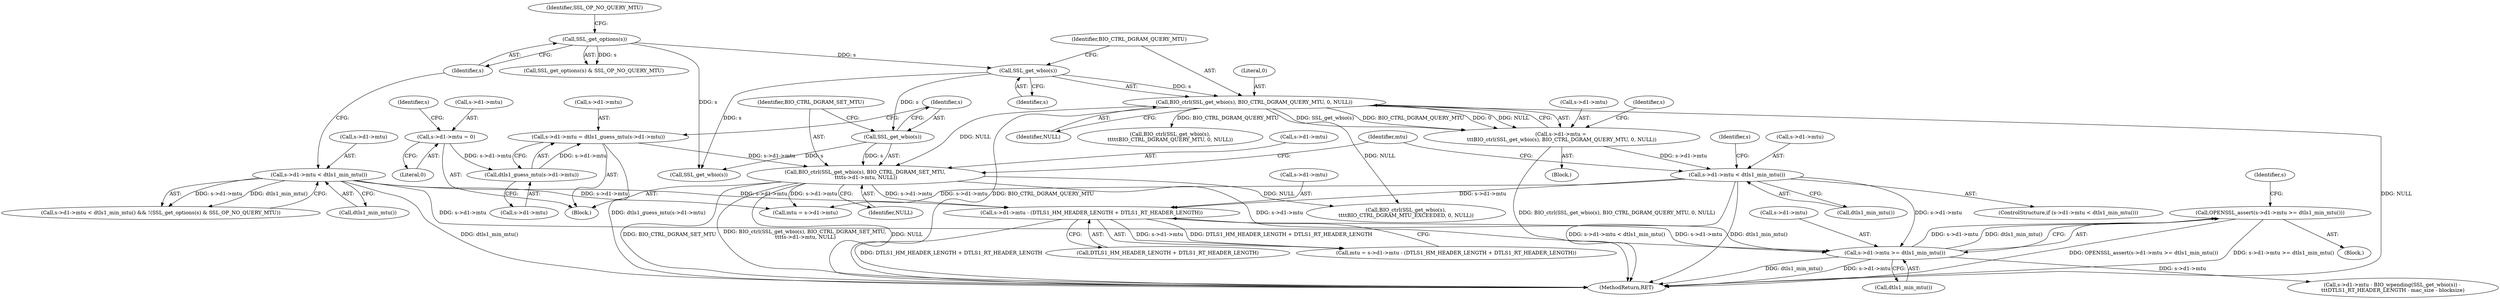 digraph "0_openssl_34628967f1e65dc8f34e000f0f5518e21afbfc7b@API" {
"1000298" [label="(Call,OPENSSL_assert(s->d1->mtu >= dtls1_min_mtu()))"];
"1000299" [label="(Call,s->d1->mtu >= dtls1_min_mtu())"];
"1000289" [label="(Call,s->d1->mtu - (DTLS1_HM_HEADER_LENGTH + DTLS1_RT_HEADER_LENGTH))"];
"1000187" [label="(Call,s->d1->mtu < dtls1_min_mtu())"];
"1000174" [label="(Call,s->d1->mtu = \n\t\t\tBIO_ctrl(SSL_get_wbio(s), BIO_CTRL_DGRAM_QUERY_MTU, 0, NULL))"];
"1000180" [label="(Call,BIO_ctrl(SSL_get_wbio(s), BIO_CTRL_DGRAM_QUERY_MTU, 0, NULL))"];
"1000181" [label="(Call,SSL_get_wbio(s))"];
"1000170" [label="(Call,SSL_get_options(s))"];
"1000214" [label="(Call,BIO_ctrl(SSL_get_wbio(s), BIO_CTRL_DGRAM_SET_MTU, \n\t\t\t\ts->d1->mtu, NULL))"];
"1000215" [label="(Call,SSL_get_wbio(s))"];
"1000202" [label="(Call,s->d1->mtu = dtls1_guess_mtu(s->d1->mtu))"];
"1000208" [label="(Call,dtls1_guess_mtu(s->d1->mtu))"];
"1000195" [label="(Call,s->d1->mtu = 0)"];
"1000161" [label="(Call,s->d1->mtu < dtls1_min_mtu())"];
"1000183" [label="(Identifier,BIO_CTRL_DGRAM_QUERY_MTU)"];
"1000198" [label="(Identifier,s)"];
"1000174" [label="(Call,s->d1->mtu = \n\t\t\tBIO_ctrl(SSL_get_wbio(s), BIO_CTRL_DGRAM_QUERY_MTU, 0, NULL))"];
"1000295" [label="(Call,DTLS1_HM_HEADER_LENGTH + DTLS1_RT_HEADER_LENGTH)"];
"1000185" [label="(Identifier,NULL)"];
"1000169" [label="(Call,SSL_get_options(s) & SSL_OP_NO_QUERY_MTU)"];
"1000172" [label="(Identifier,SSL_OP_NO_QUERY_MTU)"];
"1000187" [label="(Call,s->d1->mtu < dtls1_min_mtu())"];
"1000209" [label="(Call,s->d1->mtu)"];
"1000194" [label="(Block,)"];
"1000175" [label="(Call,s->d1->mtu)"];
"1000190" [label="(Identifier,s)"];
"1000218" [label="(Call,s->d1->mtu)"];
"1000289" [label="(Call,s->d1->mtu - (DTLS1_HM_HEADER_LENGTH + DTLS1_RT_HEADER_LENGTH))"];
"1000290" [label="(Call,s->d1->mtu)"];
"1000205" [label="(Identifier,s)"];
"1000193" [label="(Call,dtls1_min_mtu())"];
"1000532" [label="(Call,BIO_ctrl(SSL_get_wbio(s),\n\t\t\t\tBIO_CTRL_DGRAM_MTU_EXCEEDED, 0, NULL))"];
"1000182" [label="(Identifier,s)"];
"1000383" [label="(Call,s->d1->mtu - BIO_wpending(SSL_get_wbio(s)) - \n\t\t\tDTLS1_RT_HEADER_LENGTH - mac_size - blocksize)"];
"1000181" [label="(Call,SSL_get_wbio(s))"];
"1000214" [label="(Call,BIO_ctrl(SSL_get_wbio(s), BIO_CTRL_DGRAM_SET_MTU, \n\t\t\t\ts->d1->mtu, NULL))"];
"1000188" [label="(Call,s->d1->mtu)"];
"1000171" [label="(Identifier,s)"];
"1000216" [label="(Identifier,s)"];
"1000310" [label="(Identifier,s)"];
"1000720" [label="(MethodReturn,RET)"];
"1000195" [label="(Call,s->d1->mtu = 0)"];
"1000162" [label="(Call,s->d1->mtu)"];
"1000112" [label="(Block,)"];
"1000287" [label="(Call,mtu = s->d1->mtu - (DTLS1_HM_HEADER_LENGTH + DTLS1_RT_HEADER_LENGTH))"];
"1000208" [label="(Call,dtls1_guess_mtu(s->d1->mtu))"];
"1000202" [label="(Call,s->d1->mtu = dtls1_guess_mtu(s->d1->mtu))"];
"1000201" [label="(Literal,0)"];
"1000223" [label="(Identifier,NULL)"];
"1000245" [label="(Call,SSL_get_wbio(s))"];
"1000173" [label="(Block,)"];
"1000224" [label="(Call,mtu = s->d1->mtu)"];
"1000161" [label="(Call,s->d1->mtu < dtls1_min_mtu())"];
"1000299" [label="(Call,s->d1->mtu >= dtls1_min_mtu())"];
"1000186" [label="(ControlStructure,if (s->d1->mtu < dtls1_min_mtu()))"];
"1000545" [label="(Call,BIO_ctrl(SSL_get_wbio(s),\n\t\t\t\t\tBIO_CTRL_DGRAM_QUERY_MTU, 0, NULL))"];
"1000170" [label="(Call,SSL_get_options(s))"];
"1000217" [label="(Identifier,BIO_CTRL_DGRAM_SET_MTU)"];
"1000305" [label="(Call,dtls1_min_mtu())"];
"1000300" [label="(Call,s->d1->mtu)"];
"1000180" [label="(Call,BIO_ctrl(SSL_get_wbio(s), BIO_CTRL_DGRAM_QUERY_MTU, 0, NULL))"];
"1000196" [label="(Call,s->d1->mtu)"];
"1000203" [label="(Call,s->d1->mtu)"];
"1000215" [label="(Call,SSL_get_wbio(s))"];
"1000160" [label="(Call,s->d1->mtu < dtls1_min_mtu() && !(SSL_get_options(s) & SSL_OP_NO_QUERY_MTU))"];
"1000225" [label="(Identifier,mtu)"];
"1000167" [label="(Call,dtls1_min_mtu())"];
"1000298" [label="(Call,OPENSSL_assert(s->d1->mtu >= dtls1_min_mtu()))"];
"1000184" [label="(Literal,0)"];
"1000298" -> "1000112"  [label="AST: "];
"1000298" -> "1000299"  [label="CFG: "];
"1000299" -> "1000298"  [label="AST: "];
"1000310" -> "1000298"  [label="CFG: "];
"1000298" -> "1000720"  [label="DDG: OPENSSL_assert(s->d1->mtu >= dtls1_min_mtu())"];
"1000298" -> "1000720"  [label="DDG: s->d1->mtu >= dtls1_min_mtu()"];
"1000299" -> "1000298"  [label="DDG: s->d1->mtu"];
"1000299" -> "1000298"  [label="DDG: dtls1_min_mtu()"];
"1000299" -> "1000305"  [label="CFG: "];
"1000300" -> "1000299"  [label="AST: "];
"1000305" -> "1000299"  [label="AST: "];
"1000299" -> "1000720"  [label="DDG: dtls1_min_mtu()"];
"1000299" -> "1000720"  [label="DDG: s->d1->mtu"];
"1000289" -> "1000299"  [label="DDG: s->d1->mtu"];
"1000187" -> "1000299"  [label="DDG: s->d1->mtu"];
"1000214" -> "1000299"  [label="DDG: s->d1->mtu"];
"1000161" -> "1000299"  [label="DDG: s->d1->mtu"];
"1000299" -> "1000383"  [label="DDG: s->d1->mtu"];
"1000289" -> "1000287"  [label="AST: "];
"1000289" -> "1000295"  [label="CFG: "];
"1000290" -> "1000289"  [label="AST: "];
"1000295" -> "1000289"  [label="AST: "];
"1000287" -> "1000289"  [label="CFG: "];
"1000289" -> "1000720"  [label="DDG: DTLS1_HM_HEADER_LENGTH + DTLS1_RT_HEADER_LENGTH"];
"1000289" -> "1000287"  [label="DDG: s->d1->mtu"];
"1000289" -> "1000287"  [label="DDG: DTLS1_HM_HEADER_LENGTH + DTLS1_RT_HEADER_LENGTH"];
"1000187" -> "1000289"  [label="DDG: s->d1->mtu"];
"1000214" -> "1000289"  [label="DDG: s->d1->mtu"];
"1000161" -> "1000289"  [label="DDG: s->d1->mtu"];
"1000187" -> "1000186"  [label="AST: "];
"1000187" -> "1000193"  [label="CFG: "];
"1000188" -> "1000187"  [label="AST: "];
"1000193" -> "1000187"  [label="AST: "];
"1000198" -> "1000187"  [label="CFG: "];
"1000225" -> "1000187"  [label="CFG: "];
"1000187" -> "1000720"  [label="DDG: s->d1->mtu < dtls1_min_mtu()"];
"1000187" -> "1000720"  [label="DDG: dtls1_min_mtu()"];
"1000174" -> "1000187"  [label="DDG: s->d1->mtu"];
"1000187" -> "1000224"  [label="DDG: s->d1->mtu"];
"1000174" -> "1000173"  [label="AST: "];
"1000174" -> "1000180"  [label="CFG: "];
"1000175" -> "1000174"  [label="AST: "];
"1000180" -> "1000174"  [label="AST: "];
"1000190" -> "1000174"  [label="CFG: "];
"1000174" -> "1000720"  [label="DDG: BIO_ctrl(SSL_get_wbio(s), BIO_CTRL_DGRAM_QUERY_MTU, 0, NULL)"];
"1000180" -> "1000174"  [label="DDG: SSL_get_wbio(s)"];
"1000180" -> "1000174"  [label="DDG: BIO_CTRL_DGRAM_QUERY_MTU"];
"1000180" -> "1000174"  [label="DDG: 0"];
"1000180" -> "1000174"  [label="DDG: NULL"];
"1000180" -> "1000185"  [label="CFG: "];
"1000181" -> "1000180"  [label="AST: "];
"1000183" -> "1000180"  [label="AST: "];
"1000184" -> "1000180"  [label="AST: "];
"1000185" -> "1000180"  [label="AST: "];
"1000180" -> "1000720"  [label="DDG: NULL"];
"1000180" -> "1000720"  [label="DDG: BIO_CTRL_DGRAM_QUERY_MTU"];
"1000181" -> "1000180"  [label="DDG: s"];
"1000180" -> "1000214"  [label="DDG: NULL"];
"1000180" -> "1000532"  [label="DDG: NULL"];
"1000180" -> "1000545"  [label="DDG: BIO_CTRL_DGRAM_QUERY_MTU"];
"1000181" -> "1000182"  [label="CFG: "];
"1000182" -> "1000181"  [label="AST: "];
"1000183" -> "1000181"  [label="CFG: "];
"1000170" -> "1000181"  [label="DDG: s"];
"1000181" -> "1000215"  [label="DDG: s"];
"1000181" -> "1000245"  [label="DDG: s"];
"1000170" -> "1000169"  [label="AST: "];
"1000170" -> "1000171"  [label="CFG: "];
"1000171" -> "1000170"  [label="AST: "];
"1000172" -> "1000170"  [label="CFG: "];
"1000170" -> "1000169"  [label="DDG: s"];
"1000170" -> "1000245"  [label="DDG: s"];
"1000214" -> "1000194"  [label="AST: "];
"1000214" -> "1000223"  [label="CFG: "];
"1000215" -> "1000214"  [label="AST: "];
"1000217" -> "1000214"  [label="AST: "];
"1000218" -> "1000214"  [label="AST: "];
"1000223" -> "1000214"  [label="AST: "];
"1000225" -> "1000214"  [label="CFG: "];
"1000214" -> "1000720"  [label="DDG: NULL"];
"1000214" -> "1000720"  [label="DDG: BIO_CTRL_DGRAM_SET_MTU"];
"1000214" -> "1000720"  [label="DDG: BIO_ctrl(SSL_get_wbio(s), BIO_CTRL_DGRAM_SET_MTU, \n\t\t\t\ts->d1->mtu, NULL)"];
"1000215" -> "1000214"  [label="DDG: s"];
"1000202" -> "1000214"  [label="DDG: s->d1->mtu"];
"1000214" -> "1000224"  [label="DDG: s->d1->mtu"];
"1000214" -> "1000532"  [label="DDG: NULL"];
"1000215" -> "1000216"  [label="CFG: "];
"1000216" -> "1000215"  [label="AST: "];
"1000217" -> "1000215"  [label="CFG: "];
"1000215" -> "1000245"  [label="DDG: s"];
"1000202" -> "1000194"  [label="AST: "];
"1000202" -> "1000208"  [label="CFG: "];
"1000203" -> "1000202"  [label="AST: "];
"1000208" -> "1000202"  [label="AST: "];
"1000216" -> "1000202"  [label="CFG: "];
"1000202" -> "1000720"  [label="DDG: dtls1_guess_mtu(s->d1->mtu)"];
"1000208" -> "1000202"  [label="DDG: s->d1->mtu"];
"1000208" -> "1000209"  [label="CFG: "];
"1000209" -> "1000208"  [label="AST: "];
"1000195" -> "1000208"  [label="DDG: s->d1->mtu"];
"1000195" -> "1000194"  [label="AST: "];
"1000195" -> "1000201"  [label="CFG: "];
"1000196" -> "1000195"  [label="AST: "];
"1000201" -> "1000195"  [label="AST: "];
"1000205" -> "1000195"  [label="CFG: "];
"1000161" -> "1000160"  [label="AST: "];
"1000161" -> "1000167"  [label="CFG: "];
"1000162" -> "1000161"  [label="AST: "];
"1000167" -> "1000161"  [label="AST: "];
"1000171" -> "1000161"  [label="CFG: "];
"1000160" -> "1000161"  [label="CFG: "];
"1000161" -> "1000720"  [label="DDG: dtls1_min_mtu()"];
"1000161" -> "1000160"  [label="DDG: s->d1->mtu"];
"1000161" -> "1000160"  [label="DDG: dtls1_min_mtu()"];
"1000161" -> "1000224"  [label="DDG: s->d1->mtu"];
}
